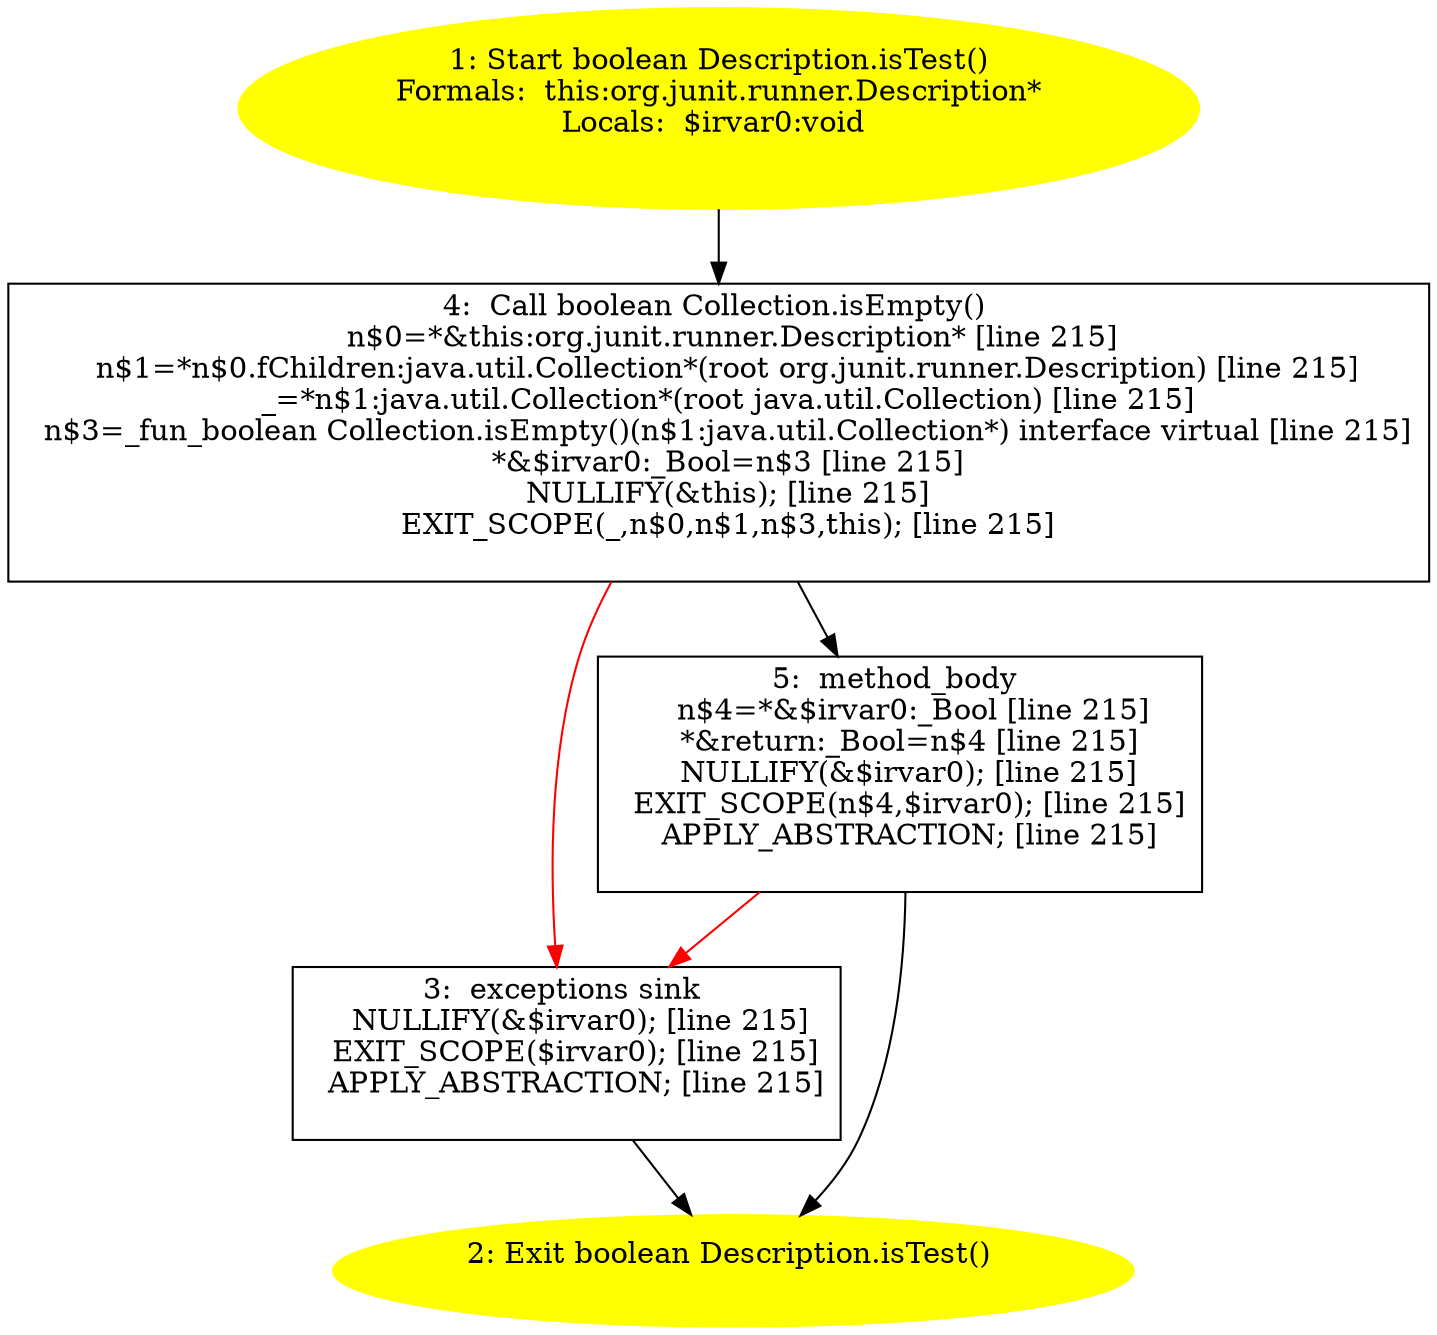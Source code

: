 /* @generated */
digraph cfg {
"org.junit.runner.Description.isTest():boolean.5ab67f6116919e412241d4b4305d32a7_1" [label="1: Start boolean Description.isTest()\nFormals:  this:org.junit.runner.Description*\nLocals:  $irvar0:void \n  " color=yellow style=filled]
	

	 "org.junit.runner.Description.isTest():boolean.5ab67f6116919e412241d4b4305d32a7_1" -> "org.junit.runner.Description.isTest():boolean.5ab67f6116919e412241d4b4305d32a7_4" ;
"org.junit.runner.Description.isTest():boolean.5ab67f6116919e412241d4b4305d32a7_2" [label="2: Exit boolean Description.isTest() \n  " color=yellow style=filled]
	

"org.junit.runner.Description.isTest():boolean.5ab67f6116919e412241d4b4305d32a7_3" [label="3:  exceptions sink \n   NULLIFY(&$irvar0); [line 215]\n  EXIT_SCOPE($irvar0); [line 215]\n  APPLY_ABSTRACTION; [line 215]\n " shape="box"]
	

	 "org.junit.runner.Description.isTest():boolean.5ab67f6116919e412241d4b4305d32a7_3" -> "org.junit.runner.Description.isTest():boolean.5ab67f6116919e412241d4b4305d32a7_2" ;
"org.junit.runner.Description.isTest():boolean.5ab67f6116919e412241d4b4305d32a7_4" [label="4:  Call boolean Collection.isEmpty() \n   n$0=*&this:org.junit.runner.Description* [line 215]\n  n$1=*n$0.fChildren:java.util.Collection*(root org.junit.runner.Description) [line 215]\n  _=*n$1:java.util.Collection*(root java.util.Collection) [line 215]\n  n$3=_fun_boolean Collection.isEmpty()(n$1:java.util.Collection*) interface virtual [line 215]\n  *&$irvar0:_Bool=n$3 [line 215]\n  NULLIFY(&this); [line 215]\n  EXIT_SCOPE(_,n$0,n$1,n$3,this); [line 215]\n " shape="box"]
	

	 "org.junit.runner.Description.isTest():boolean.5ab67f6116919e412241d4b4305d32a7_4" -> "org.junit.runner.Description.isTest():boolean.5ab67f6116919e412241d4b4305d32a7_5" ;
	 "org.junit.runner.Description.isTest():boolean.5ab67f6116919e412241d4b4305d32a7_4" -> "org.junit.runner.Description.isTest():boolean.5ab67f6116919e412241d4b4305d32a7_3" [color="red" ];
"org.junit.runner.Description.isTest():boolean.5ab67f6116919e412241d4b4305d32a7_5" [label="5:  method_body \n   n$4=*&$irvar0:_Bool [line 215]\n  *&return:_Bool=n$4 [line 215]\n  NULLIFY(&$irvar0); [line 215]\n  EXIT_SCOPE(n$4,$irvar0); [line 215]\n  APPLY_ABSTRACTION; [line 215]\n " shape="box"]
	

	 "org.junit.runner.Description.isTest():boolean.5ab67f6116919e412241d4b4305d32a7_5" -> "org.junit.runner.Description.isTest():boolean.5ab67f6116919e412241d4b4305d32a7_2" ;
	 "org.junit.runner.Description.isTest():boolean.5ab67f6116919e412241d4b4305d32a7_5" -> "org.junit.runner.Description.isTest():boolean.5ab67f6116919e412241d4b4305d32a7_3" [color="red" ];
}
